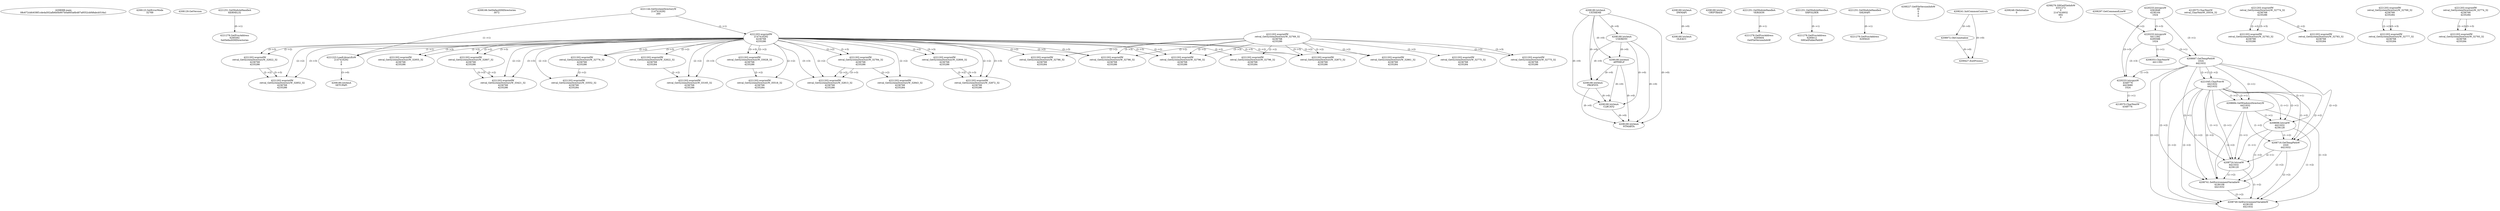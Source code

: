 // Global SCDG with merge call
digraph {
	0 [label="4208088.main
08c672cbfc638f1cde4a502afb6b0b907b0a665a6b487a9552cbf48abcb516a1"]
	1 [label="4208123.SetErrorMode
32769"]
	2 [label="4208129.GetVersion
"]
	3 [label="4221251.GetModuleHandleA
KERNEL32"]
	4 [label="4221278.GetProcAddress
6295592
SetDefaultDllDirectories"]
	3 -> 4 [label="(0-->1)"]
	5 [label="4208166.SetDefaultDllDirectories
3072"]
	6 [label="4221144.GetSystemDirectoryW
2147416292
260"]
	7 [label="4221203.wsprintfW
2147416292
4236768
4235286"]
	6 -> 7 [label="(1-->1)"]
	8 [label="4221223.LoadLibraryExW
2147416292
0
8"]
	6 -> 8 [label="(1-->1)"]
	7 -> 8 [label="(1-->1)"]
	9 [label="4208180.lstrlenA
UXTHEME"]
	10 [label="4208180.lstrlenA
USERENV"]
	9 -> 10 [label="(0-->0)"]
	11 [label="4208180.lstrlenA
SETUPAPI"]
	8 -> 11 [label="(3-->0)"]
	12 [label="4208180.lstrlenA
APPHELP"]
	9 -> 12 [label="(0-->0)"]
	10 -> 12 [label="(0-->0)"]
	13 [label="4208180.lstrlenA
PROPSYS"]
	9 -> 13 [label="(0-->0)"]
	10 -> 13 [label="(0-->0)"]
	12 -> 13 [label="(0-->0)"]
	14 [label="4208180.lstrlenA
DWMAPI"]
	15 [label="4208180.lstrlenA
CRYPTBASE"]
	16 [label="4208180.lstrlenA
OLEACC"]
	14 -> 16 [label="(0-->0)"]
	17 [label="4208180.lstrlenA
CLBCATQ"]
	9 -> 17 [label="(0-->0)"]
	10 -> 17 [label="(0-->0)"]
	12 -> 17 [label="(0-->0)"]
	13 -> 17 [label="(0-->0)"]
	18 [label="4208180.lstrlenA
NTMARTA"]
	9 -> 18 [label="(0-->0)"]
	10 -> 18 [label="(0-->0)"]
	12 -> 18 [label="(0-->0)"]
	13 -> 18 [label="(0-->0)"]
	17 -> 18 [label="(0-->0)"]
	19 [label="4221251.GetModuleHandleA
VERSION"]
	20 [label="4221278.GetProcAddress
6295604
GetFileVersionInfoW"]
	19 -> 20 [label="(0-->1)"]
	21 [label="4221251.GetModuleHandleA
SHFOLDER"]
	22 [label="4221278.GetProcAddress
6295612
SHGetFolderPathW"]
	21 -> 22 [label="(0-->1)"]
	23 [label="4221251.GetModuleHandleA
SHLWAPI"]
	24 [label="4221278.GetProcAddress
6295620
"]
	23 -> 24 [label="(0-->1)"]
	25 [label="4208227.GetFileVersionInfoW
30
0
0
0"]
	26 [label="4208241.InitCommonControls
"]
	27 [label="4208248.OleInitialize
0"]
	28 [label="4208276.SHGetFileInfoW
4331272
0
2147416932
692
0"]
	29 [label="4220233.lstrcpynW
4362848
4236164
1024"]
	30 [label="4208297.GetCommandLineW
"]
	31 [label="4220233.lstrcpynW
4411392
6295588
1024"]
	30 -> 31 [label="(0-->2)"]
	29 -> 31 [label="(3-->3)"]
	32 [label="4208353.CharNextW
4411392"]
	31 -> 32 [label="(1-->1)"]
	33 [label="4208667.GetTempPathW
1024
4421632"]
	29 -> 33 [label="(3-->1)"]
	31 -> 33 [label="(3-->1)"]
	34 [label="4221045.CharPrevW
4421632
4421632"]
	33 -> 34 [label="(2-->1)"]
	33 -> 34 [label="(2-->2)"]
	35 [label="4208684.GetWindowsDirectoryW
4421632
1019"]
	33 -> 35 [label="(2-->1)"]
	34 -> 35 [label="(1-->1)"]
	34 -> 35 [label="(2-->1)"]
	36 [label="4208696.lstrcatW
4421632
4236128"]
	33 -> 36 [label="(2-->1)"]
	34 -> 36 [label="(1-->1)"]
	34 -> 36 [label="(2-->1)"]
	35 -> 36 [label="(1-->1)"]
	37 [label="4208716.GetTempPathW
1020
4421632"]
	33 -> 37 [label="(2-->2)"]
	34 -> 37 [label="(1-->2)"]
	34 -> 37 [label="(2-->2)"]
	35 -> 37 [label="(1-->2)"]
	36 -> 37 [label="(1-->2)"]
	38 [label="4208724.lstrcatW
4421632
4236120"]
	33 -> 38 [label="(2-->1)"]
	34 -> 38 [label="(1-->1)"]
	34 -> 38 [label="(2-->1)"]
	35 -> 38 [label="(1-->1)"]
	36 -> 38 [label="(1-->1)"]
	37 -> 38 [label="(2-->1)"]
	39 [label="4208741.SetEnvironmentVariableW
4236108
4421632"]
	33 -> 39 [label="(2-->2)"]
	34 -> 39 [label="(1-->2)"]
	34 -> 39 [label="(2-->2)"]
	35 -> 39 [label="(1-->2)"]
	36 -> 39 [label="(1-->2)"]
	37 -> 39 [label="(2-->2)"]
	38 -> 39 [label="(1-->2)"]
	40 [label="4208749.SetEnvironmentVariableW
4236100
4421632"]
	33 -> 40 [label="(2-->2)"]
	34 -> 40 [label="(1-->2)"]
	34 -> 40 [label="(2-->2)"]
	35 -> 40 [label="(1-->2)"]
	36 -> 40 [label="(1-->2)"]
	37 -> 40 [label="(2-->2)"]
	38 -> 40 [label="(1-->2)"]
	39 -> 40 [label="(2-->2)"]
	41 [label="4220233.lstrcpynW
4349776
4423680
1024"]
	29 -> 41 [label="(3-->3)"]
	31 -> 41 [label="(3-->3)"]
	33 -> 41 [label="(1-->3)"]
	42 [label="4218570.CharNextW
4349776"]
	41 -> 42 [label="(1-->1)"]
	43 [label="4218575.CharNextW
retval_CharNextW_35034_32"]
	44 [label="4208972.OleUninitialize
"]
	26 -> 44 [label="(0-->0)"]
	45 [label="4209427.ExitProcess
"]
	26 -> 45 [label="(0-->0)"]
	44 -> 45 [label="(0-->0)"]
	46 [label="4221203.wsprintfW
retval_GetSystemDirectoryW_32807_32
4236768
4235286"]
	7 -> 46 [label="(2-->2)"]
	7 -> 46 [label="(3-->3)"]
	47 [label="4221203.wsprintfW
retval_GetSystemDirectoryW_33421_32
4236768
4235286"]
	7 -> 47 [label="(2-->2)"]
	46 -> 47 [label="(2-->2)"]
	7 -> 47 [label="(3-->3)"]
	46 -> 47 [label="(3-->3)"]
	48 [label="4221203.wsprintfW
retval_GetSystemDirectoryW_32776_32
4236768
4235286"]
	7 -> 48 [label="(2-->2)"]
	7 -> 48 [label="(3-->3)"]
	49 [label="4221203.wsprintfW
retval_GetSystemDirectoryW_33552_32
4236768
4235284"]
	7 -> 49 [label="(2-->2)"]
	48 -> 49 [label="(2-->2)"]
	50 [label="4221203.wsprintfW
retval_GetSystemDirectoryW_32822_32
4236768
4235284"]
	7 -> 50 [label="(2-->2)"]
	51 [label="4221203.wsprintfW
retval_GetSystemDirectoryW_33165_32
4236768
4235286"]
	7 -> 51 [label="(2-->2)"]
	50 -> 51 [label="(2-->2)"]
	7 -> 51 [label="(3-->3)"]
	52 [label="4221203.wsprintfW
retval_GetSystemDirectoryW_33028_32
4236768
4235286"]
	7 -> 52 [label="(2-->2)"]
	7 -> 52 [label="(3-->3)"]
	53 [label="4221203.wsprintfW
retval_GetSystemDirectoryW_35518_32
4236768
4235284"]
	7 -> 53 [label="(2-->2)"]
	52 -> 53 [label="(2-->2)"]
	54 [label="4221203.wsprintfW
retval_GetSystemDirectoryW_32955_32
4236768
4235286"]
	7 -> 54 [label="(2-->2)"]
	7 -> 54 [label="(3-->3)"]
	55 [label="4221203.wsprintfW
retval_GetSystemDirectoryW_32769_32
4236768
4235286"]
	56 [label="4221203.wsprintfW
retval_GetSystemDirectoryW_32775_32
4236768
4235286"]
	55 -> 56 [label="(2-->2)"]
	55 -> 56 [label="(3-->3)"]
	57 [label="4221203.wsprintfW
retval_GetSystemDirectoryW_32786_32
4236768
4235286"]
	7 -> 57 [label="(2-->2)"]
	55 -> 57 [label="(2-->2)"]
	7 -> 57 [label="(3-->3)"]
	55 -> 57 [label="(3-->3)"]
	58 [label="4221203.wsprintfW
retval_GetSystemDirectoryW_32774_32
4236768
4235286"]
	59 [label="4221203.wsprintfW
retval_GetSystemDirectoryW_32783_32
4236768
4235286"]
	58 -> 59 [label="(2-->2)"]
	58 -> 59 [label="(3-->3)"]
	60 [label="4221203.wsprintfW
retval_GetSystemDirectoryW_32783_32
4236768
4235284"]
	58 -> 60 [label="(2-->2)"]
	61 [label="4221203.wsprintfW
retval_GetSystemDirectoryW_32796_32
4236768
4235284"]
	7 -> 61 [label="(2-->2)"]
	55 -> 61 [label="(2-->2)"]
	62 [label="4221203.wsprintfW
retval_GetSystemDirectoryW_32769_32
4236768
4235284"]
	63 [label="4221203.wsprintfW
retval_GetSystemDirectoryW_32777_32
4236768
4235284"]
	62 -> 63 [label="(2-->2)"]
	62 -> 63 [label="(3-->3)"]
	64 [label="4221203.wsprintfW
retval_GetSystemDirectoryW_32796_32
4236768
4235286"]
	7 -> 64 [label="(2-->2)"]
	55 -> 64 [label="(2-->2)"]
	7 -> 64 [label="(3-->3)"]
	55 -> 64 [label="(3-->3)"]
	65 [label="4221203.wsprintfW
retval_GetSystemDirectoryW_32786_32
4236768
4235284"]
	7 -> 65 [label="(2-->2)"]
	55 -> 65 [label="(2-->2)"]
	66 [label="4221203.wsprintfW
retval_GetSystemDirectoryW_32774_32
4236768
4235284"]
	67 [label="4221203.wsprintfW
retval_GetSystemDirectoryW_32793_32
4236768
4235284"]
	66 -> 67 [label="(2-->2)"]
	66 -> 67 [label="(3-->3)"]
	68 [label="4221203.wsprintfW
retval_GetSystemDirectoryW_32775_32
4236768
4235284"]
	55 -> 68 [label="(2-->2)"]
	69 [label="4221203.wsprintfW
retval_GetSystemDirectoryW_32873_32
4236768
4235286"]
	7 -> 69 [label="(2-->2)"]
	55 -> 69 [label="(2-->2)"]
	7 -> 69 [label="(3-->3)"]
	55 -> 69 [label="(3-->3)"]
	70 [label="4221203.wsprintfW
retval_GetSystemDirectoryW_32784_32
4236768
4235286"]
	7 -> 70 [label="(2-->2)"]
	7 -> 70 [label="(3-->3)"]
	71 [label="4221203.wsprintfW
retval_GetSystemDirectoryW_32843_32
4236768
4235284"]
	7 -> 71 [label="(2-->2)"]
	70 -> 71 [label="(2-->2)"]
	72 [label="4221203.wsprintfW
retval_GetSystemDirectoryW_32806_32
4236768
4235286"]
	7 -> 72 [label="(2-->2)"]
	7 -> 72 [label="(3-->3)"]
	73 [label="4221203.wsprintfW
retval_GetSystemDirectoryW_32872_32
4236768
4235286"]
	7 -> 73 [label="(2-->2)"]
	72 -> 73 [label="(2-->2)"]
	7 -> 73 [label="(3-->3)"]
	72 -> 73 [label="(3-->3)"]
	74 [label="4221203.wsprintfW
retval_GetSystemDirectoryW_32822_32
4236768
4235286"]
	7 -> 74 [label="(2-->2)"]
	7 -> 74 [label="(3-->3)"]
	75 [label="4221203.wsprintfW
retval_GetSystemDirectoryW_32852_32
4236768
4235286"]
	7 -> 75 [label="(2-->2)"]
	74 -> 75 [label="(2-->2)"]
	7 -> 75 [label="(3-->3)"]
	74 -> 75 [label="(3-->3)"]
	76 [label="4221203.wsprintfW
retval_GetSystemDirectoryW_32861_32
4236768
4235284"]
	7 -> 76 [label="(2-->2)"]
	55 -> 76 [label="(2-->2)"]
	77 [label="4221203.wsprintfW
retval_GetSystemDirectoryW_32813_32
4236768
4235286"]
	7 -> 77 [label="(2-->2)"]
	70 -> 77 [label="(2-->2)"]
	7 -> 77 [label="(3-->3)"]
	70 -> 77 [label="(3-->3)"]
}
